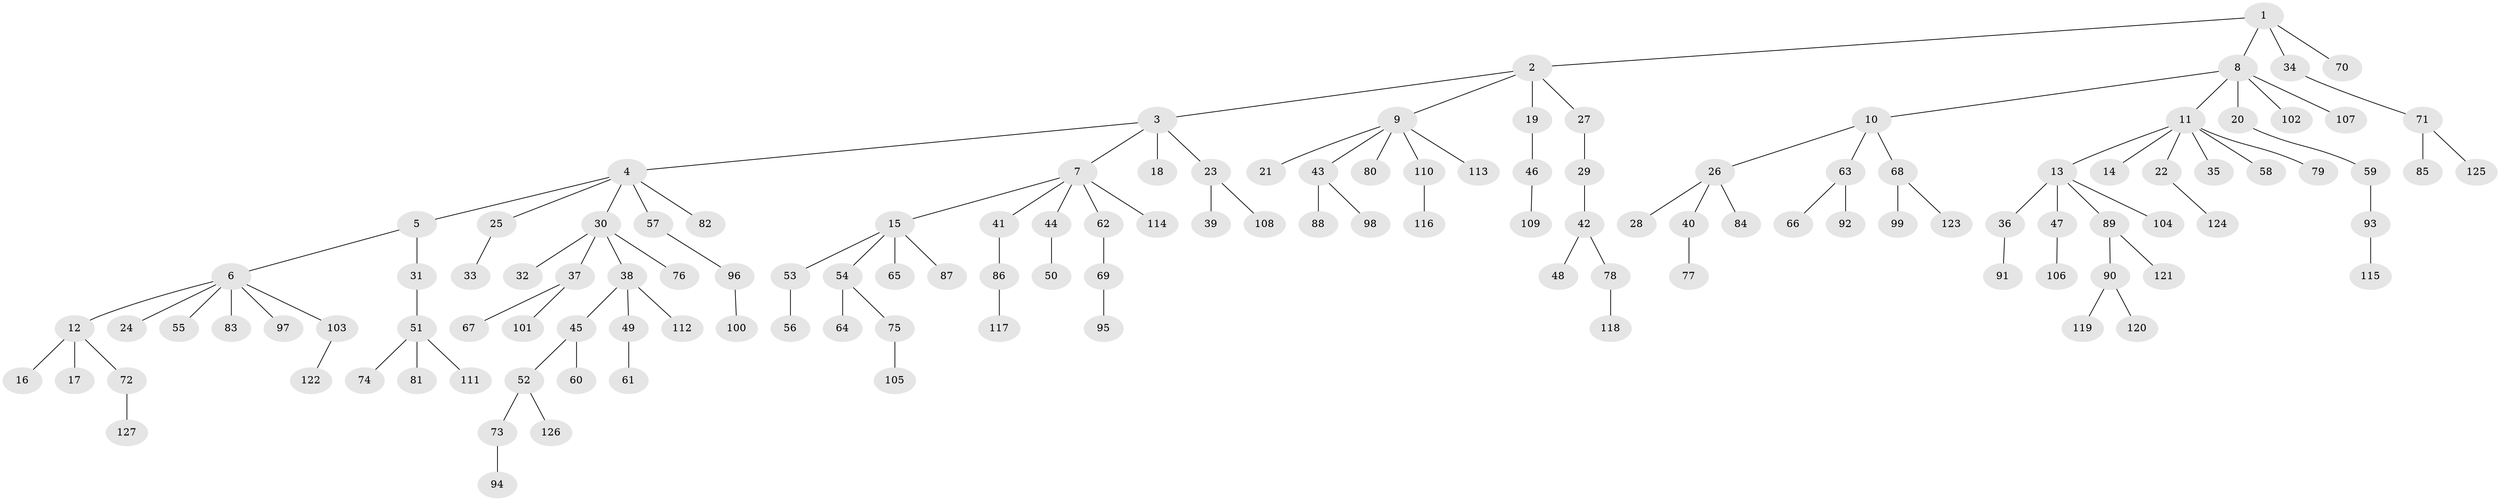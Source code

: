 // coarse degree distribution, {8: 0.011363636363636364, 5: 0.045454545454545456, 4: 0.06818181818181818, 3: 0.056818181818181816, 6: 0.03409090909090909, 1: 0.5568181818181818, 2: 0.22727272727272727}
// Generated by graph-tools (version 1.1) at 2025/24/03/03/25 07:24:07]
// undirected, 127 vertices, 126 edges
graph export_dot {
graph [start="1"]
  node [color=gray90,style=filled];
  1;
  2;
  3;
  4;
  5;
  6;
  7;
  8;
  9;
  10;
  11;
  12;
  13;
  14;
  15;
  16;
  17;
  18;
  19;
  20;
  21;
  22;
  23;
  24;
  25;
  26;
  27;
  28;
  29;
  30;
  31;
  32;
  33;
  34;
  35;
  36;
  37;
  38;
  39;
  40;
  41;
  42;
  43;
  44;
  45;
  46;
  47;
  48;
  49;
  50;
  51;
  52;
  53;
  54;
  55;
  56;
  57;
  58;
  59;
  60;
  61;
  62;
  63;
  64;
  65;
  66;
  67;
  68;
  69;
  70;
  71;
  72;
  73;
  74;
  75;
  76;
  77;
  78;
  79;
  80;
  81;
  82;
  83;
  84;
  85;
  86;
  87;
  88;
  89;
  90;
  91;
  92;
  93;
  94;
  95;
  96;
  97;
  98;
  99;
  100;
  101;
  102;
  103;
  104;
  105;
  106;
  107;
  108;
  109;
  110;
  111;
  112;
  113;
  114;
  115;
  116;
  117;
  118;
  119;
  120;
  121;
  122;
  123;
  124;
  125;
  126;
  127;
  1 -- 2;
  1 -- 8;
  1 -- 34;
  1 -- 70;
  2 -- 3;
  2 -- 9;
  2 -- 19;
  2 -- 27;
  3 -- 4;
  3 -- 7;
  3 -- 18;
  3 -- 23;
  4 -- 5;
  4 -- 25;
  4 -- 30;
  4 -- 57;
  4 -- 82;
  5 -- 6;
  5 -- 31;
  6 -- 12;
  6 -- 24;
  6 -- 55;
  6 -- 83;
  6 -- 97;
  6 -- 103;
  7 -- 15;
  7 -- 41;
  7 -- 44;
  7 -- 62;
  7 -- 114;
  8 -- 10;
  8 -- 11;
  8 -- 20;
  8 -- 102;
  8 -- 107;
  9 -- 21;
  9 -- 43;
  9 -- 80;
  9 -- 110;
  9 -- 113;
  10 -- 26;
  10 -- 63;
  10 -- 68;
  11 -- 13;
  11 -- 14;
  11 -- 22;
  11 -- 35;
  11 -- 58;
  11 -- 79;
  12 -- 16;
  12 -- 17;
  12 -- 72;
  13 -- 36;
  13 -- 47;
  13 -- 89;
  13 -- 104;
  15 -- 53;
  15 -- 54;
  15 -- 65;
  15 -- 87;
  19 -- 46;
  20 -- 59;
  22 -- 124;
  23 -- 39;
  23 -- 108;
  25 -- 33;
  26 -- 28;
  26 -- 40;
  26 -- 84;
  27 -- 29;
  29 -- 42;
  30 -- 32;
  30 -- 37;
  30 -- 38;
  30 -- 76;
  31 -- 51;
  34 -- 71;
  36 -- 91;
  37 -- 67;
  37 -- 101;
  38 -- 45;
  38 -- 49;
  38 -- 112;
  40 -- 77;
  41 -- 86;
  42 -- 48;
  42 -- 78;
  43 -- 88;
  43 -- 98;
  44 -- 50;
  45 -- 52;
  45 -- 60;
  46 -- 109;
  47 -- 106;
  49 -- 61;
  51 -- 74;
  51 -- 81;
  51 -- 111;
  52 -- 73;
  52 -- 126;
  53 -- 56;
  54 -- 64;
  54 -- 75;
  57 -- 96;
  59 -- 93;
  62 -- 69;
  63 -- 66;
  63 -- 92;
  68 -- 99;
  68 -- 123;
  69 -- 95;
  71 -- 85;
  71 -- 125;
  72 -- 127;
  73 -- 94;
  75 -- 105;
  78 -- 118;
  86 -- 117;
  89 -- 90;
  89 -- 121;
  90 -- 119;
  90 -- 120;
  93 -- 115;
  96 -- 100;
  103 -- 122;
  110 -- 116;
}
